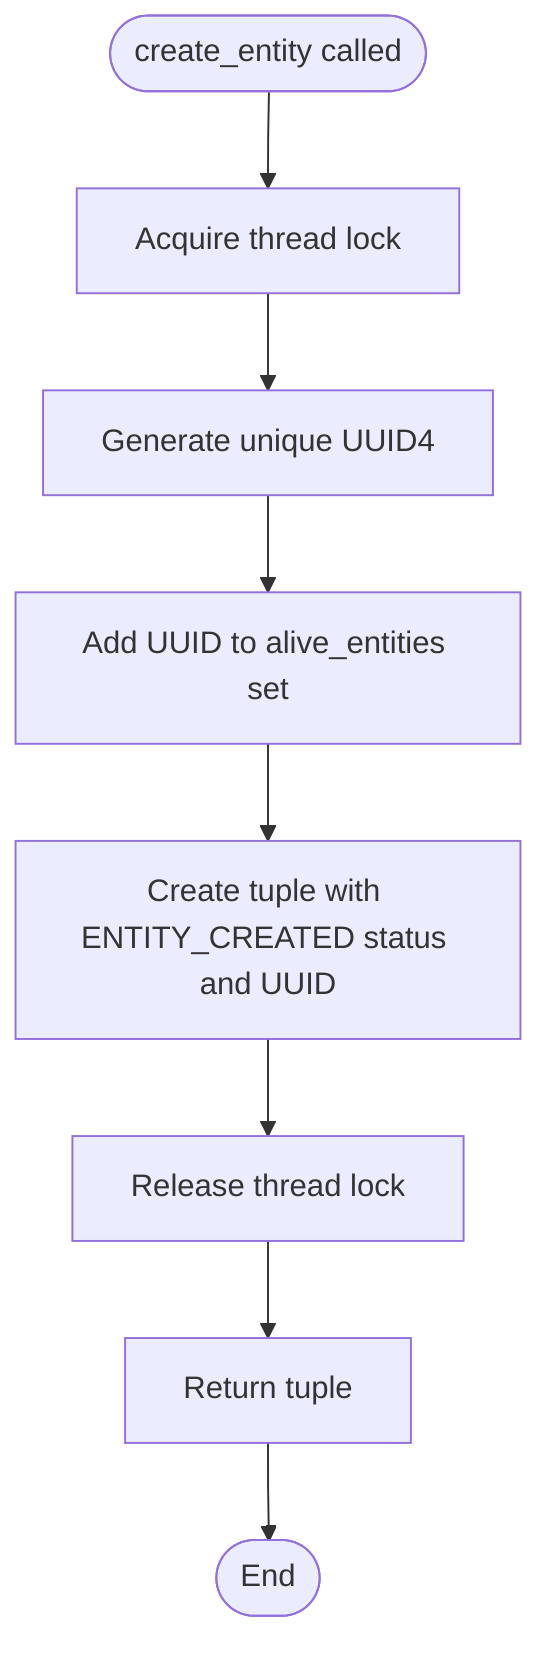 flowchart TD
    Start([create_entity called]) --> Lock[Acquire thread lock]
    
    Lock --> GenerateUUID[Generate unique UUID4]
    GenerateUUID --> AddToSet[Add UUID to alive_entities set]
    
    AddToSet --> CreateTuple[Create tuple with ENTITY_CREATED status and UUID]
    CreateTuple --> ReleaseLock[Release thread lock]
    
    ReleaseLock --> ReturnSuccess[Return tuple]
    
    ReturnSuccess --> End([End])